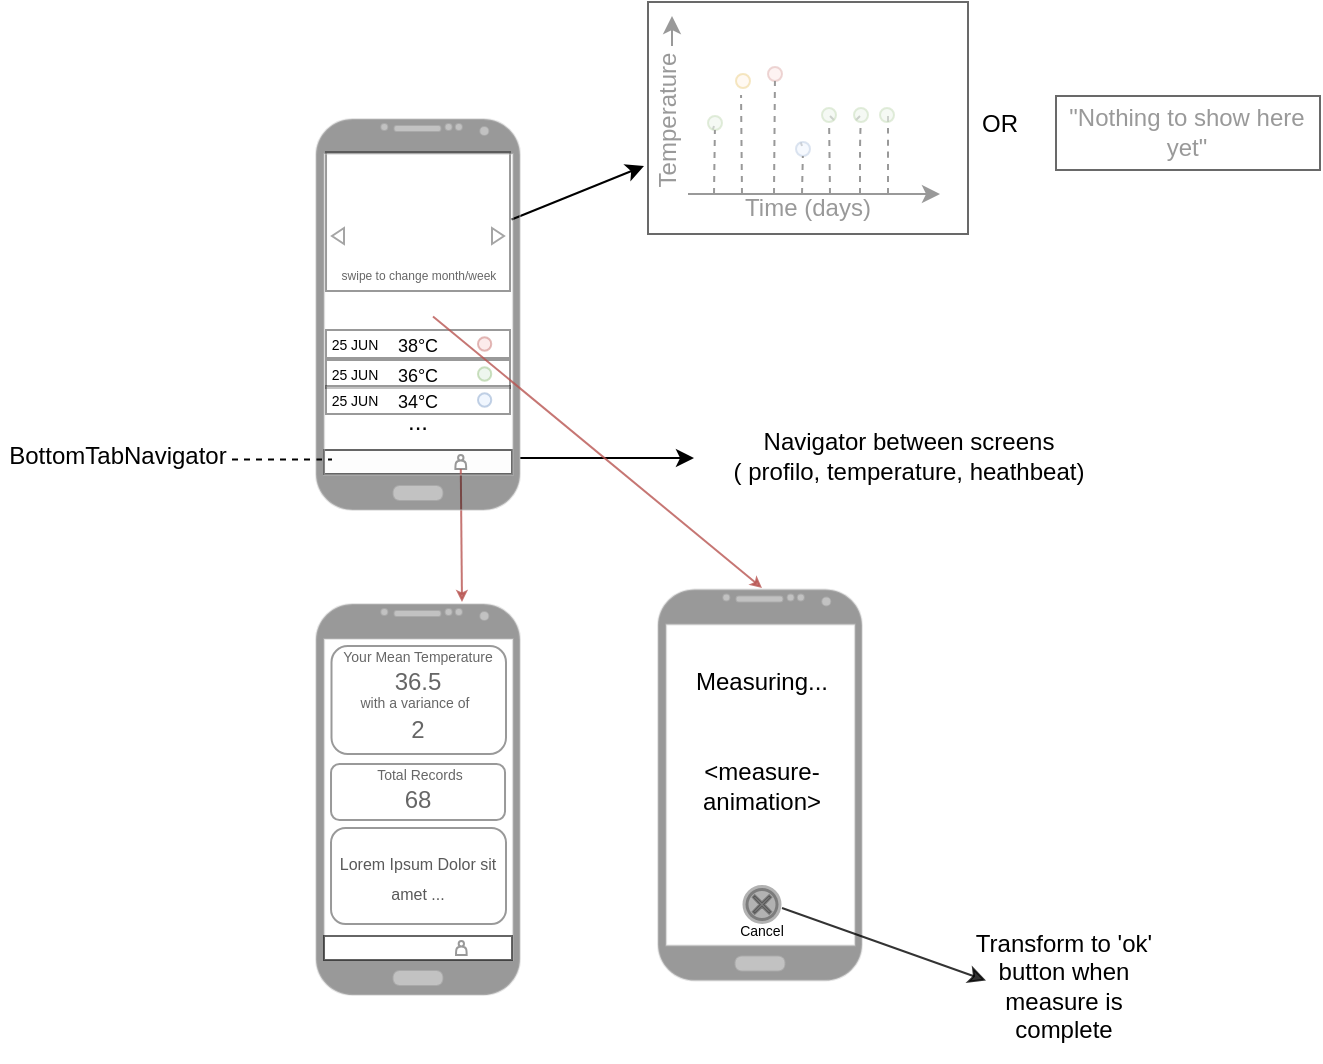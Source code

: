 <mxfile version="13.6.5" type="github">
  <diagram id="mLQhWHwgsynGwpJYqZG6" name="Page-1">
    <mxGraphModel dx="1103" dy="585" grid="0" gridSize="10" guides="1" tooltips="1" connect="1" arrows="1" fold="1" page="1" pageScale="1" pageWidth="827" pageHeight="1169" math="0" shadow="0">
      <root>
        <mxCell id="0" />
        <mxCell id="1" parent="0" />
        <mxCell id="gZWs7qOVt0kRaDehl1xJ-9" value="" style="shape=image;html=1;verticalAlign=top;verticalLabelPosition=bottom;labelBackgroundColor=#ffffff;imageAspect=0;aspect=fixed;image=https://cdn2.iconfinder.com/data/icons/seo-flat-6/128/12_SEO_Benchmark-128.png" parent="1" vertex="1">
          <mxGeometry x="200.5" y="230" width="35" height="35" as="geometry" />
        </mxCell>
        <mxCell id="gZWs7qOVt0kRaDehl1xJ-16" value="" style="group" parent="1" vertex="1" connectable="0">
          <mxGeometry x="172" y="300" width="92" height="14" as="geometry" />
        </mxCell>
        <mxCell id="gZWs7qOVt0kRaDehl1xJ-10" value="&lt;font style=&quot;font-size: 9px ; line-height: 100%&quot;&gt;38°C&lt;/font&gt;" style="rounded=0;whiteSpace=wrap;html=1;opacity=40;" parent="gZWs7qOVt0kRaDehl1xJ-16" vertex="1">
          <mxGeometry width="92" height="14" as="geometry" />
        </mxCell>
        <mxCell id="gZWs7qOVt0kRaDehl1xJ-13" value="&lt;font style=&quot;font-size: 7px&quot;&gt;25 JUN&lt;/font&gt;" style="text;html=1;strokeColor=none;fillColor=none;align=center;verticalAlign=middle;whiteSpace=wrap;rounded=0;opacity=40;" parent="gZWs7qOVt0kRaDehl1xJ-16" vertex="1">
          <mxGeometry y="1.474" width="29.4" height="8.842" as="geometry" />
        </mxCell>
        <mxCell id="gZWs7qOVt0kRaDehl1xJ-14" value="" style="ellipse;whiteSpace=wrap;html=1;aspect=fixed;strokeColor=#b85450;opacity=40;fillColor=#f8cecc;" parent="gZWs7qOVt0kRaDehl1xJ-16" vertex="1">
          <mxGeometry x="76" y="3.684" width="6.632" height="6.632" as="geometry" />
        </mxCell>
        <mxCell id="gZWs7qOVt0kRaDehl1xJ-17" value="" style="group" parent="1" vertex="1" connectable="0">
          <mxGeometry x="172" y="315" width="96" height="74" as="geometry" />
        </mxCell>
        <mxCell id="gZWs7qOVt0kRaDehl1xJ-18" value="&lt;font style=&quot;font-size: 9px ; line-height: 100%&quot;&gt;36°C&lt;/font&gt;" style="rounded=0;whiteSpace=wrap;html=1;opacity=40;" parent="gZWs7qOVt0kRaDehl1xJ-17" vertex="1">
          <mxGeometry width="92" height="14" as="geometry" />
        </mxCell>
        <mxCell id="gZWs7qOVt0kRaDehl1xJ-19" value="&lt;font style=&quot;font-size: 7px&quot;&gt;25 JUN&lt;/font&gt;" style="text;html=1;strokeColor=none;fillColor=none;align=center;verticalAlign=middle;whiteSpace=wrap;rounded=0;opacity=40;" parent="gZWs7qOVt0kRaDehl1xJ-17" vertex="1">
          <mxGeometry y="1.474" width="29.4" height="8.842" as="geometry" />
        </mxCell>
        <mxCell id="gZWs7qOVt0kRaDehl1xJ-20" value="" style="ellipse;whiteSpace=wrap;html=1;aspect=fixed;strokeColor=#82b366;opacity=40;fillColor=#d5e8d4;" parent="gZWs7qOVt0kRaDehl1xJ-17" vertex="1">
          <mxGeometry x="76" y="3.684" width="6.632" height="6.632" as="geometry" />
        </mxCell>
        <mxCell id="gZWs7qOVt0kRaDehl1xJ-11" value="" style="group;fillColor=#FCFCFC;strokeColor=none;fontColor=#333333;" parent="gZWs7qOVt0kRaDehl1xJ-17" vertex="1" connectable="0">
          <mxGeometry x="-1" y="45" width="94" height="15" as="geometry" />
        </mxCell>
        <mxCell id="gZWs7qOVt0kRaDehl1xJ-3" value="" style="rounded=0;whiteSpace=wrap;html=1;opacity=60;fillColor=#FFFFFF;" parent="gZWs7qOVt0kRaDehl1xJ-11" vertex="1">
          <mxGeometry width="94" height="12" as="geometry" />
        </mxCell>
        <mxCell id="gZWs7qOVt0kRaDehl1xJ-4" value="" style="shape=image;html=1;verticalAlign=top;verticalLabelPosition=bottom;labelBackgroundColor=#ffffff;imageAspect=0;aspect=fixed;image=https://cdn1.iconfinder.com/data/icons/hawcons/32/700313-icon-70-thermometer-three-quarters-128.png" parent="gZWs7qOVt0kRaDehl1xJ-11" vertex="1">
          <mxGeometry x="25.543" y="2" width="8" height="8" as="geometry" />
        </mxCell>
        <mxCell id="Z1L25hXeb09kKm2ScyXq-1" value="" style="shape=actor;whiteSpace=wrap;html=1;opacity=40;" parent="gZWs7qOVt0kRaDehl1xJ-11" vertex="1">
          <mxGeometry x="65.699" y="2.5" width="5.387" height="7" as="geometry" />
        </mxCell>
        <mxCell id="gZWs7qOVt0kRaDehl1xJ-21" value="" style="group" parent="1" vertex="1" connectable="0">
          <mxGeometry x="172" y="328" width="92" height="14" as="geometry" />
        </mxCell>
        <mxCell id="gZWs7qOVt0kRaDehl1xJ-22" value="&lt;font style=&quot;font-size: 9px ; line-height: 100%&quot;&gt;34°C&lt;/font&gt;" style="rounded=0;whiteSpace=wrap;html=1;opacity=40;" parent="gZWs7qOVt0kRaDehl1xJ-21" vertex="1">
          <mxGeometry width="92" height="14" as="geometry" />
        </mxCell>
        <mxCell id="gZWs7qOVt0kRaDehl1xJ-23" value="&lt;font style=&quot;font-size: 7px&quot;&gt;25 JUN&lt;/font&gt;" style="text;html=1;strokeColor=none;fillColor=none;align=center;verticalAlign=middle;whiteSpace=wrap;rounded=0;opacity=40;" parent="gZWs7qOVt0kRaDehl1xJ-21" vertex="1">
          <mxGeometry y="1.474" width="29.4" height="8.842" as="geometry" />
        </mxCell>
        <mxCell id="gZWs7qOVt0kRaDehl1xJ-24" value="" style="ellipse;whiteSpace=wrap;html=1;aspect=fixed;strokeColor=#6c8ebf;opacity=40;fillColor=#dae8fc;" parent="gZWs7qOVt0kRaDehl1xJ-21" vertex="1">
          <mxGeometry x="76" y="3.684" width="6.632" height="6.632" as="geometry" />
        </mxCell>
        <mxCell id="gZWs7qOVt0kRaDehl1xJ-29" value="" style="shape=image;html=1;verticalAlign=top;verticalLabelPosition=bottom;labelBackgroundColor=#ffffff;imageAspect=0;aspect=fixed;image=https://cdn4.iconfinder.com/data/icons/evil-icons-user-interface/64/plus-128.png;strokeColor=#969696;opacity=90;" parent="1" vertex="1">
          <mxGeometry x="210.5" y="282" width="15" height="15" as="geometry" />
        </mxCell>
        <mxCell id="gZWs7qOVt0kRaDehl1xJ-35" value="" style="endArrow=classic;html=1;exitX=0.959;exitY=0.257;exitDx=0;exitDy=0;exitPerimeter=0;" parent="1" source="v4Vy_WdasUSXcx4olIPW-3" edge="1">
          <mxGeometry width="50" height="50" relative="1" as="geometry">
            <mxPoint x="126.9" y="304.81" as="sourcePoint" />
            <mxPoint x="331" y="218" as="targetPoint" />
          </mxGeometry>
        </mxCell>
        <mxCell id="gZWs7qOVt0kRaDehl1xJ-41" value="" style="endArrow=classic;html=1;" parent="1" edge="1">
          <mxGeometry width="50" height="50" relative="1" as="geometry">
            <mxPoint x="353" y="232" as="sourcePoint" />
            <mxPoint x="479" y="232" as="targetPoint" />
          </mxGeometry>
        </mxCell>
        <mxCell id="gZWs7qOVt0kRaDehl1xJ-42" value="Time (days)" style="text;html=1;strokeColor=none;fillColor=none;align=center;verticalAlign=middle;whiteSpace=wrap;rounded=0;opacity=60;" parent="1" vertex="1">
          <mxGeometry x="366" y="229" width="94" height="20" as="geometry" />
        </mxCell>
        <mxCell id="gZWs7qOVt0kRaDehl1xJ-43" value="" style="group" parent="1" vertex="1" connectable="0">
          <mxGeometry x="333" y="143" width="20" height="72" as="geometry" />
        </mxCell>
        <mxCell id="gZWs7qOVt0kRaDehl1xJ-39" value="Temperature" style="text;html=1;strokeColor=none;fillColor=none;align=center;verticalAlign=middle;whiteSpace=wrap;rounded=0;opacity=60;rotation=-90;" parent="gZWs7qOVt0kRaDehl1xJ-43" vertex="1">
          <mxGeometry x="-10" y="42" width="40" height="20" as="geometry" />
        </mxCell>
        <mxCell id="gZWs7qOVt0kRaDehl1xJ-40" value="" style="endArrow=classic;html=1;" parent="gZWs7qOVt0kRaDehl1xJ-43" edge="1">
          <mxGeometry width="50" height="50" relative="1" as="geometry">
            <mxPoint x="12" y="15" as="sourcePoint" />
            <mxPoint x="12" as="targetPoint" />
          </mxGeometry>
        </mxCell>
        <mxCell id="gZWs7qOVt0kRaDehl1xJ-44" value="" style="endArrow=none;dashed=1;html=1;" parent="1" source="gZWs7qOVt0kRaDehl1xJ-51" edge="1">
          <mxGeometry width="50" height="50" relative="1" as="geometry">
            <mxPoint x="366" y="232" as="sourcePoint" />
            <mxPoint x="366" y="198" as="targetPoint" />
          </mxGeometry>
        </mxCell>
        <mxCell id="gZWs7qOVt0kRaDehl1xJ-45" value="" style="endArrow=none;dashed=1;html=1;" parent="1" source="gZWs7qOVt0kRaDehl1xJ-60" edge="1">
          <mxGeometry width="50" height="50" relative="1" as="geometry">
            <mxPoint x="380.607" y="175.68" as="sourcePoint" />
            <mxPoint x="380" y="178" as="targetPoint" />
          </mxGeometry>
        </mxCell>
        <mxCell id="gZWs7qOVt0kRaDehl1xJ-47" value="" style="endArrow=none;dashed=1;html=1;" parent="1" source="gZWs7qOVt0kRaDehl1xJ-62" edge="1">
          <mxGeometry width="50" height="50" relative="1" as="geometry">
            <mxPoint x="410.0" y="232" as="sourcePoint" />
            <mxPoint x="410" y="208" as="targetPoint" />
          </mxGeometry>
        </mxCell>
        <mxCell id="gZWs7qOVt0kRaDehl1xJ-48" value="" style="endArrow=none;dashed=1;html=1;" parent="1" source="gZWs7qOVt0kRaDehl1xJ-64" edge="1">
          <mxGeometry width="50" height="50" relative="1" as="geometry">
            <mxPoint x="424.0" y="232" as="sourcePoint" />
            <mxPoint x="424" y="193" as="targetPoint" />
          </mxGeometry>
        </mxCell>
        <mxCell id="gZWs7qOVt0kRaDehl1xJ-49" value="" style="endArrow=none;dashed=1;html=1;" parent="1" source="gZWs7qOVt0kRaDehl1xJ-66" edge="1">
          <mxGeometry width="50" height="50" relative="1" as="geometry">
            <mxPoint x="439.0" y="232" as="sourcePoint" />
            <mxPoint x="439" y="193" as="targetPoint" />
            <Array as="points" />
          </mxGeometry>
        </mxCell>
        <mxCell id="gZWs7qOVt0kRaDehl1xJ-50" value="" style="endArrow=none;dashed=1;html=1;" parent="1" edge="1">
          <mxGeometry width="50" height="50" relative="1" as="geometry">
            <mxPoint x="453.0" y="232" as="sourcePoint" />
            <mxPoint x="453" y="193" as="targetPoint" />
            <Array as="points">
              <mxPoint x="453" y="206" />
            </Array>
          </mxGeometry>
        </mxCell>
        <mxCell id="gZWs7qOVt0kRaDehl1xJ-51" value="" style="ellipse;whiteSpace=wrap;html=1;aspect=fixed;strokeColor=#82b366;fillColor=#d5e8d4;opacity=60;" parent="1" vertex="1">
          <mxGeometry x="363" y="193" width="7" height="7" as="geometry" />
        </mxCell>
        <mxCell id="gZWs7qOVt0kRaDehl1xJ-52" value="" style="endArrow=none;dashed=1;html=1;" parent="1" target="gZWs7qOVt0kRaDehl1xJ-51" edge="1">
          <mxGeometry width="50" height="50" relative="1" as="geometry">
            <mxPoint x="366" y="232" as="sourcePoint" />
            <mxPoint x="366" y="198" as="targetPoint" />
          </mxGeometry>
        </mxCell>
        <mxCell id="gZWs7qOVt0kRaDehl1xJ-54" value="" style="endArrow=none;dashed=1;html=1;" parent="1" edge="1">
          <mxGeometry width="50" height="50" relative="1" as="geometry">
            <mxPoint x="380.0" y="232" as="sourcePoint" />
            <mxPoint x="379.518" y="182.5" as="targetPoint" />
          </mxGeometry>
        </mxCell>
        <mxCell id="gZWs7qOVt0kRaDehl1xJ-56" value="" style="endArrow=none;dashed=1;html=1;" parent="1" source="gZWs7qOVt0kRaDehl1xJ-58" edge="1">
          <mxGeometry width="50" height="50" relative="1" as="geometry">
            <mxPoint x="396.0" y="232" as="sourcePoint" />
            <mxPoint x="396.485" y="172.0" as="targetPoint" />
          </mxGeometry>
        </mxCell>
        <mxCell id="gZWs7qOVt0kRaDehl1xJ-58" value="" style="ellipse;whiteSpace=wrap;html=1;aspect=fixed;strokeColor=#b85450;fillColor=#f8cecc;opacity=60;" parent="1" vertex="1">
          <mxGeometry x="393" y="168.5" width="7" height="7" as="geometry" />
        </mxCell>
        <mxCell id="gZWs7qOVt0kRaDehl1xJ-59" value="" style="endArrow=none;dashed=1;html=1;" parent="1" target="gZWs7qOVt0kRaDehl1xJ-58" edge="1">
          <mxGeometry width="50" height="50" relative="1" as="geometry">
            <mxPoint x="396.0" y="232" as="sourcePoint" />
            <mxPoint x="396.485" y="172.0" as="targetPoint" />
          </mxGeometry>
        </mxCell>
        <mxCell id="gZWs7qOVt0kRaDehl1xJ-60" value="" style="ellipse;whiteSpace=wrap;html=1;aspect=fixed;strokeColor=#d79b00;fillColor=#ffe6cc;opacity=60;" parent="1" vertex="1">
          <mxGeometry x="377" y="172" width="7" height="7" as="geometry" />
        </mxCell>
        <mxCell id="gZWs7qOVt0kRaDehl1xJ-61" value="" style="endArrow=none;dashed=1;html=1;" parent="1" target="gZWs7qOVt0kRaDehl1xJ-60" edge="1">
          <mxGeometry width="50" height="50" relative="1" as="geometry">
            <mxPoint x="380.607" y="175.68" as="sourcePoint" />
            <mxPoint x="380.0" y="178" as="targetPoint" />
          </mxGeometry>
        </mxCell>
        <mxCell id="gZWs7qOVt0kRaDehl1xJ-62" value="" style="ellipse;whiteSpace=wrap;html=1;aspect=fixed;strokeColor=#6c8ebf;fillColor=#dae8fc;opacity=60;" parent="1" vertex="1">
          <mxGeometry x="407" y="206" width="7" height="7" as="geometry" />
        </mxCell>
        <mxCell id="gZWs7qOVt0kRaDehl1xJ-63" value="" style="endArrow=none;dashed=1;html=1;" parent="1" target="gZWs7qOVt0kRaDehl1xJ-62" edge="1">
          <mxGeometry width="50" height="50" relative="1" as="geometry">
            <mxPoint x="410.0" y="232" as="sourcePoint" />
            <mxPoint x="410.0" y="208" as="targetPoint" />
          </mxGeometry>
        </mxCell>
        <mxCell id="gZWs7qOVt0kRaDehl1xJ-64" value="" style="ellipse;whiteSpace=wrap;html=1;aspect=fixed;strokeColor=#82b366;fillColor=#d5e8d4;opacity=60;" parent="1" vertex="1">
          <mxGeometry x="420" y="189" width="7" height="7" as="geometry" />
        </mxCell>
        <mxCell id="gZWs7qOVt0kRaDehl1xJ-65" value="" style="endArrow=none;dashed=1;html=1;" parent="1" target="gZWs7qOVt0kRaDehl1xJ-64" edge="1">
          <mxGeometry width="50" height="50" relative="1" as="geometry">
            <mxPoint x="424.0" y="232" as="sourcePoint" />
            <mxPoint x="424" y="193" as="targetPoint" />
          </mxGeometry>
        </mxCell>
        <mxCell id="gZWs7qOVt0kRaDehl1xJ-66" value="" style="ellipse;whiteSpace=wrap;html=1;aspect=fixed;strokeColor=#82b366;fillColor=#d5e8d4;opacity=60;" parent="1" vertex="1">
          <mxGeometry x="436" y="189" width="7" height="7" as="geometry" />
        </mxCell>
        <mxCell id="gZWs7qOVt0kRaDehl1xJ-67" value="" style="endArrow=none;dashed=1;html=1;" parent="1" target="gZWs7qOVt0kRaDehl1xJ-66" edge="1">
          <mxGeometry width="50" height="50" relative="1" as="geometry">
            <mxPoint x="439.0" y="232" as="sourcePoint" />
            <mxPoint x="439" y="193" as="targetPoint" />
            <Array as="points">
              <mxPoint x="439" y="206" />
            </Array>
          </mxGeometry>
        </mxCell>
        <mxCell id="gZWs7qOVt0kRaDehl1xJ-68" value="" style="ellipse;whiteSpace=wrap;html=1;aspect=fixed;strokeColor=#82b366;fillColor=#d5e8d4;opacity=60;" parent="1" vertex="1">
          <mxGeometry x="449" y="189" width="7" height="7" as="geometry" />
        </mxCell>
        <mxCell id="gZWs7qOVt0kRaDehl1xJ-69" value="OR" style="text;html=1;strokeColor=none;fillColor=none;align=center;verticalAlign=middle;whiteSpace=wrap;rounded=0;opacity=60;" parent="1" vertex="1">
          <mxGeometry x="489" y="186.5" width="40" height="20" as="geometry" />
        </mxCell>
        <mxCell id="gZWs7qOVt0kRaDehl1xJ-70" value="&quot;Nothing to show here yet&quot;" style="text;html=1;strokeColor=none;fillColor=none;align=center;verticalAlign=middle;whiteSpace=wrap;rounded=0;opacity=60;" parent="1" vertex="1">
          <mxGeometry x="542" y="191" width="121" height="20" as="geometry" />
        </mxCell>
        <mxCell id="gZWs7qOVt0kRaDehl1xJ-71" value="" style="endArrow=classic;html=1;" parent="1" edge="1">
          <mxGeometry width="50" height="50" relative="1" as="geometry">
            <mxPoint x="269" y="364" as="sourcePoint" />
            <mxPoint x="356" y="364" as="targetPoint" />
          </mxGeometry>
        </mxCell>
        <mxCell id="gZWs7qOVt0kRaDehl1xJ-76" value="&lt;font style=&quot;font-size: 6px&quot;&gt;swipe to change month/week&lt;/font&gt;" style="text;html=1;strokeColor=none;fillColor=none;align=center;verticalAlign=middle;whiteSpace=wrap;rounded=0;opacity=60;" parent="1" vertex="1">
          <mxGeometry x="169.73" y="265" width="96.55" height="12" as="geometry" />
        </mxCell>
        <mxCell id="gZWs7qOVt0kRaDehl1xJ-77" value="" style="triangle;whiteSpace=wrap;html=1;strokeColor=#050505;fillColor=#FFFFFF;opacity=60;" parent="1" vertex="1">
          <mxGeometry x="255" y="249" width="6" height="8" as="geometry" />
        </mxCell>
        <mxCell id="gZWs7qOVt0kRaDehl1xJ-78" value="" style="triangle;whiteSpace=wrap;html=1;strokeColor=#050505;fillColor=#FFFFFF;opacity=60;rotation=-180;" parent="1" vertex="1">
          <mxGeometry x="175" y="249" width="6" height="8" as="geometry" />
        </mxCell>
        <mxCell id="gZWs7qOVt0kRaDehl1xJ-81" value="" style="rounded=0;whiteSpace=wrap;html=1;strokeColor=#050505;fillColor=#FFFFFF;opacity=60;" parent="1" vertex="1">
          <mxGeometry x="333" y="136" width="160" height="116" as="geometry" />
        </mxCell>
        <mxCell id="gZWs7qOVt0kRaDehl1xJ-82" value="" style="rounded=0;whiteSpace=wrap;html=1;strokeColor=#050505;fillColor=#FFFFFF;opacity=60;" parent="1" vertex="1">
          <mxGeometry x="537" y="183" width="132" height="37" as="geometry" />
        </mxCell>
        <mxCell id="gZWs7qOVt0kRaDehl1xJ-83" value="..." style="text;html=1;strokeColor=none;fillColor=none;align=center;verticalAlign=middle;whiteSpace=wrap;rounded=0;opacity=60;" parent="1" vertex="1">
          <mxGeometry x="198" y="336" width="40" height="20" as="geometry" />
        </mxCell>
        <mxCell id="gZWs7qOVt0kRaDehl1xJ-85" value="" style="endArrow=none;dashed=1;html=1;" parent="1" edge="1">
          <mxGeometry width="50" height="50" relative="1" as="geometry">
            <mxPoint x="125" y="364.8" as="sourcePoint" />
            <mxPoint x="175" y="364.8" as="targetPoint" />
          </mxGeometry>
        </mxCell>
        <mxCell id="gZWs7qOVt0kRaDehl1xJ-88" value="BottomTabNavigator" style="text;html=1;strokeColor=none;fillColor=none;align=center;verticalAlign=middle;whiteSpace=wrap;rounded=0;opacity=60;" parent="1" vertex="1">
          <mxGeometry x="9" y="355" width="118" height="16" as="geometry" />
        </mxCell>
        <mxCell id="Z1L25hXeb09kKm2ScyXq-2" value="Navigator between&amp;nbsp;screens &lt;br&gt;( profilo, temperature, heathbeat)" style="text;html=1;align=center;verticalAlign=middle;resizable=0;points=[];autosize=1;" parent="1" vertex="1">
          <mxGeometry x="370" y="347" width="185" height="32" as="geometry" />
        </mxCell>
        <mxCell id="gZWs7qOVt0kRaDehl1xJ-8" value="" style="rounded=0;whiteSpace=wrap;html=1;opacity=40;" parent="1" vertex="1">
          <mxGeometry x="172.01" y="211" width="92" height="69.5" as="geometry" />
        </mxCell>
        <mxCell id="v4Vy_WdasUSXcx4olIPW-2" value="" style="endArrow=classic;html=1;exitX=0.5;exitY=1;exitDx=0;exitDy=0;fillColor=#f8cecc;strokeColor=#b85450;opacity=80;jumpSize=4;startSize=4;endSize=3;" edge="1" parent="1" source="Z1L25hXeb09kKm2ScyXq-1">
          <mxGeometry width="50" height="50" relative="1" as="geometry">
            <mxPoint x="206" y="404" as="sourcePoint" />
            <mxPoint x="240" y="436" as="targetPoint" />
          </mxGeometry>
        </mxCell>
        <mxCell id="v4Vy_WdasUSXcx4olIPW-3" value="" style="verticalLabelPosition=bottom;verticalAlign=top;html=1;shadow=0;dashed=0;strokeWidth=1;shape=mxgraph.android.phone2;strokeColor=#c0c0c0;fillColor=#000000;opacity=40;" vertex="1" parent="1">
          <mxGeometry x="167" y="194.5" width="102" height="195.5" as="geometry" />
        </mxCell>
        <mxCell id="v4Vy_WdasUSXcx4olIPW-4" value="" style="verticalLabelPosition=bottom;verticalAlign=top;html=1;shadow=0;dashed=0;strokeWidth=1;shape=mxgraph.android.phone2;strokeColor=#c0c0c0;fillColor=#000000;opacity=40;" vertex="1" parent="1">
          <mxGeometry x="167" y="437" width="102" height="195.5" as="geometry" />
        </mxCell>
        <mxCell id="v4Vy_WdasUSXcx4olIPW-12" value="" style="shape=image;html=1;verticalAlign=top;verticalLabelPosition=bottom;labelBackgroundColor=#ffffff;imageAspect=0;aspect=fixed;image=https://cdn1.iconfinder.com/data/icons/hawcons/32/700313-icon-70-thermometer-three-quarters-128.png" vertex="1" parent="1">
          <mxGeometry x="197.272" y="605" width="8" height="8" as="geometry" />
        </mxCell>
        <mxCell id="v4Vy_WdasUSXcx4olIPW-13" value="" style="rounded=0;whiteSpace=wrap;html=1;opacity=60;fillColor=#FFFFFF;" vertex="1" parent="1">
          <mxGeometry x="171" y="603" width="94" height="12" as="geometry" />
        </mxCell>
        <mxCell id="v4Vy_WdasUSXcx4olIPW-14" value="" style="shape=actor;whiteSpace=wrap;html=1;opacity=40;" vertex="1" parent="1">
          <mxGeometry x="237" y="605.5" width="5.33" height="7" as="geometry" />
        </mxCell>
        <mxCell id="v4Vy_WdasUSXcx4olIPW-15" value="&lt;font style=&quot;font-size: 7px&quot;&gt;Your Mean Temperature&lt;/font&gt;" style="text;html=1;strokeColor=none;fillColor=none;align=center;verticalAlign=middle;whiteSpace=wrap;rounded=0;opacity=40;" vertex="1" parent="1">
          <mxGeometry x="174.75" y="454" width="86.25" height="15" as="geometry" />
        </mxCell>
        <mxCell id="v4Vy_WdasUSXcx4olIPW-16" value="36.5" style="text;html=1;strokeColor=none;fillColor=none;align=center;verticalAlign=middle;whiteSpace=wrap;rounded=0;opacity=40;" vertex="1" parent="1">
          <mxGeometry x="198.01" y="466" width="40" height="20" as="geometry" />
        </mxCell>
        <mxCell id="v4Vy_WdasUSXcx4olIPW-18" value="&lt;font style=&quot;font-size: 7px&quot;&gt;with a variance of&lt;/font&gt;" style="text;html=1;strokeColor=none;fillColor=none;align=center;verticalAlign=middle;whiteSpace=wrap;rounded=0;opacity=40;" vertex="1" parent="1">
          <mxGeometry x="181" y="477.5" width="71" height="15" as="geometry" />
        </mxCell>
        <mxCell id="v4Vy_WdasUSXcx4olIPW-19" value="2" style="text;html=1;strokeColor=none;fillColor=none;align=center;verticalAlign=middle;whiteSpace=wrap;rounded=0;opacity=40;" vertex="1" parent="1">
          <mxGeometry x="198.38" y="490" width="40" height="20" as="geometry" />
        </mxCell>
        <mxCell id="v4Vy_WdasUSXcx4olIPW-17" value="" style="rounded=1;whiteSpace=wrap;html=1;opacity=40;" vertex="1" parent="1">
          <mxGeometry x="174.75" y="458" width="87.25" height="54" as="geometry" />
        </mxCell>
        <mxCell id="v4Vy_WdasUSXcx4olIPW-23" value="" style="group" vertex="1" connectable="0" parent="1">
          <mxGeometry x="174.51" y="510" width="87" height="35" as="geometry" />
        </mxCell>
        <mxCell id="v4Vy_WdasUSXcx4olIPW-21" value="&lt;font style=&quot;font-size: 7px&quot;&gt;Total Records&lt;/font&gt;" style="text;html=1;strokeColor=none;fillColor=none;align=center;verticalAlign=middle;whiteSpace=wrap;rounded=0;opacity=40;" vertex="1" parent="v4Vy_WdasUSXcx4olIPW-23">
          <mxGeometry x="1" width="86" height="22" as="geometry" />
        </mxCell>
        <mxCell id="v4Vy_WdasUSXcx4olIPW-22" value="68" style="text;html=1;strokeColor=none;fillColor=none;align=center;verticalAlign=middle;whiteSpace=wrap;rounded=0;opacity=40;" vertex="1" parent="v4Vy_WdasUSXcx4olIPW-23">
          <mxGeometry x="23.88" y="15" width="40" height="20" as="geometry" />
        </mxCell>
        <mxCell id="v4Vy_WdasUSXcx4olIPW-20" value="" style="rounded=1;whiteSpace=wrap;html=1;opacity=40;" vertex="1" parent="v4Vy_WdasUSXcx4olIPW-23">
          <mxGeometry y="7" width="87" height="28" as="geometry" />
        </mxCell>
        <mxCell id="v4Vy_WdasUSXcx4olIPW-24" value="" style="rounded=1;whiteSpace=wrap;html=1;opacity=40;" vertex="1" parent="1">
          <mxGeometry x="174.51" y="549" width="87.49" height="48" as="geometry" />
        </mxCell>
        <mxCell id="v4Vy_WdasUSXcx4olIPW-25" value="&lt;h1 style=&quot;text-align: justify&quot;&gt;&lt;br&gt;&lt;/h1&gt;" style="text;html=1;strokeColor=none;fillColor=none;spacing=5;spacingTop=-20;whiteSpace=wrap;overflow=hidden;rounded=0;opacity=40;" vertex="1" parent="1">
          <mxGeometry x="134" y="488" width="134" height="104" as="geometry" />
        </mxCell>
        <mxCell id="v4Vy_WdasUSXcx4olIPW-26" value="&lt;font style=&quot;font-size: 8px&quot; color=&quot;#595959&quot;&gt;Lorem Ipsum Dolor sit amet ...&lt;/font&gt;" style="text;html=1;strokeColor=none;fillColor=none;align=center;verticalAlign=middle;whiteSpace=wrap;rounded=0;opacity=30;" vertex="1" parent="1">
          <mxGeometry x="176.38" y="550.5" width="84" height="45" as="geometry" />
        </mxCell>
        <mxCell id="v4Vy_WdasUSXcx4olIPW-27" value="" style="endArrow=classic;html=1;exitX=1;exitY=0.75;exitDx=0;exitDy=0;fillColor=#f8cecc;strokeColor=#b85450;opacity=80;jumpSize=4;startSize=4;endSize=3;" edge="1" parent="1" source="gZWs7qOVt0kRaDehl1xJ-29">
          <mxGeometry width="50" height="50" relative="1" as="geometry">
            <mxPoint x="308.003" y="366" as="sourcePoint" />
            <mxPoint x="390" y="429" as="targetPoint" />
          </mxGeometry>
        </mxCell>
        <mxCell id="v4Vy_WdasUSXcx4olIPW-28" value="" style="verticalLabelPosition=bottom;verticalAlign=top;html=1;shadow=0;dashed=0;strokeWidth=1;shape=mxgraph.android.phone2;strokeColor=#c0c0c0;fillColor=#000000;opacity=40;" vertex="1" parent="1">
          <mxGeometry x="338" y="429.75" width="102" height="195.5" as="geometry" />
        </mxCell>
        <mxCell id="v4Vy_WdasUSXcx4olIPW-30" value="Measuring..." style="text;html=1;strokeColor=none;fillColor=none;align=center;verticalAlign=middle;whiteSpace=wrap;rounded=0;opacity=30;" vertex="1" parent="1">
          <mxGeometry x="370" y="466" width="40" height="20" as="geometry" />
        </mxCell>
        <mxCell id="v4Vy_WdasUSXcx4olIPW-31" value="&amp;lt;measure-animation&amp;gt;" style="text;html=1;strokeColor=none;fillColor=none;align=center;verticalAlign=middle;whiteSpace=wrap;rounded=0;opacity=30;" vertex="1" parent="1">
          <mxGeometry x="370" y="517.5" width="40" height="20" as="geometry" />
        </mxCell>
        <mxCell id="v4Vy_WdasUSXcx4olIPW-32" value="" style="shape=mxgraph.bpmn.shape;html=1;verticalLabelPosition=bottom;labelBackgroundColor=#ffffff;verticalAlign=top;align=center;perimeter=ellipsePerimeter;outlineConnect=0;outline=end;symbol=cancel;fillColor=#000000;opacity=30;" vertex="1" parent="1">
          <mxGeometry x="381.75" y="579" width="16.5" height="16.5" as="geometry" />
        </mxCell>
        <mxCell id="v4Vy_WdasUSXcx4olIPW-33" value="" style="endArrow=classic;html=1;opacity=80;exitX=0.75;exitY=0;exitDx=0;exitDy=0;" edge="1" parent="1" source="v4Vy_WdasUSXcx4olIPW-34">
          <mxGeometry width="50" height="50" relative="1" as="geometry">
            <mxPoint x="415" y="675" as="sourcePoint" />
            <mxPoint x="502" y="625.25" as="targetPoint" />
          </mxGeometry>
        </mxCell>
        <mxCell id="v4Vy_WdasUSXcx4olIPW-34" value="&lt;font style=&quot;font-size: 7px&quot;&gt;Cancel&lt;/font&gt;" style="text;html=1;strokeColor=none;fillColor=none;align=center;verticalAlign=middle;whiteSpace=wrap;rounded=0;opacity=30;" vertex="1" parent="1">
          <mxGeometry x="370" y="589" width="40" height="20" as="geometry" />
        </mxCell>
        <mxCell id="v4Vy_WdasUSXcx4olIPW-35" value="Transform to &#39;ok&#39; button when measure is complete" style="text;html=1;strokeColor=none;fillColor=none;align=center;verticalAlign=middle;whiteSpace=wrap;rounded=0;opacity=30;" vertex="1" parent="1">
          <mxGeometry x="493" y="589" width="96" height="77" as="geometry" />
        </mxCell>
      </root>
    </mxGraphModel>
  </diagram>
</mxfile>
